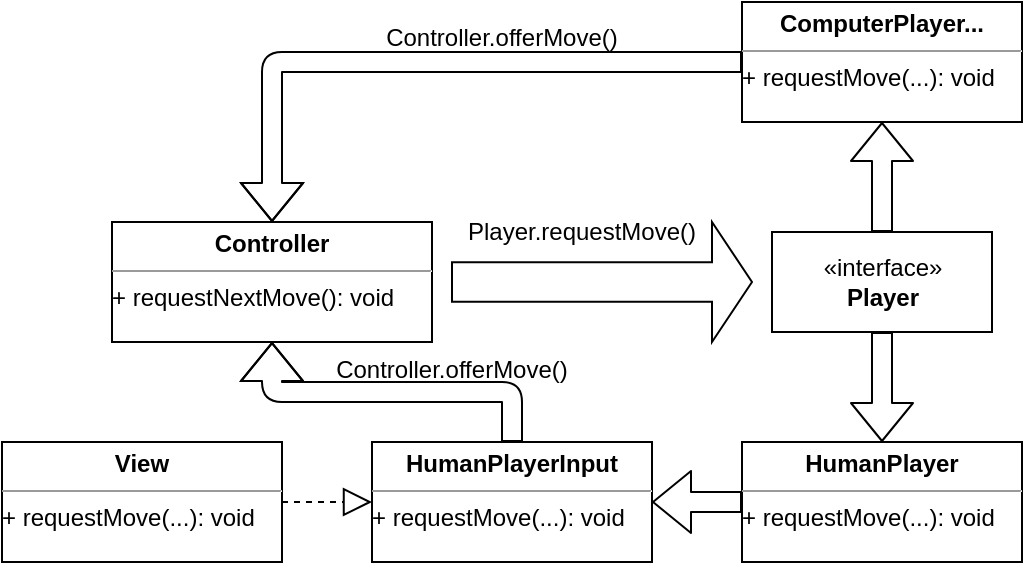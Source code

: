 <mxfile version="10.8.9" type="device"><diagram id="mYjgrQsIBCUxlBRPsm-G" name="Page-1"><mxGraphModel dx="1487" dy="763" grid="1" gridSize="10" guides="1" tooltips="1" connect="1" arrows="1" fold="1" page="1" pageScale="1" pageWidth="827" pageHeight="1169" math="0" shadow="0"><root><mxCell id="0"/><mxCell id="1" parent="0"/><mxCell id="poFUn4MMePs5phlftMu--1" value="&lt;p style=&quot;margin: 0px ; margin-top: 4px ; text-align: center&quot;&gt;&lt;b&gt;Controller&lt;/b&gt;&lt;/p&gt;&lt;hr size=&quot;1&quot;&gt;&lt;div style=&quot;height: 2px&quot;&gt;+ requestNextMove(): void&lt;br&gt;&lt;/div&gt;" style="verticalAlign=top;align=left;overflow=fill;fontSize=12;fontFamily=Helvetica;html=1;" vertex="1" parent="1"><mxGeometry x="50" y="160" width="160" height="60" as="geometry"/></mxCell><mxCell id="poFUn4MMePs5phlftMu--3" value="«interface»&lt;br&gt;&lt;b&gt;Player&lt;/b&gt;" style="html=1;" vertex="1" parent="1"><mxGeometry x="380" y="165" width="110" height="50" as="geometry"/></mxCell><mxCell id="poFUn4MMePs5phlftMu--4" value="&lt;p style=&quot;margin: 0px ; margin-top: 4px ; text-align: center&quot;&gt;&lt;b&gt;ComputerPlayer...&lt;/b&gt;&lt;br&gt;&lt;/p&gt;&lt;hr size=&quot;1&quot;&gt;&lt;div style=&quot;height: 2px&quot;&gt;+ requestMove(...): void&lt;/div&gt;" style="verticalAlign=top;align=left;overflow=fill;fontSize=12;fontFamily=Helvetica;html=1;" vertex="1" parent="1"><mxGeometry x="365" y="50" width="140" height="60" as="geometry"/></mxCell><mxCell id="poFUn4MMePs5phlftMu--5" value="&lt;p style=&quot;margin: 0px ; margin-top: 4px ; text-align: center&quot;&gt;&lt;b&gt;HumanPlayer&lt;/b&gt;&lt;br&gt;&lt;/p&gt;&lt;hr size=&quot;1&quot;&gt;&lt;div style=&quot;height: 2px&quot;&gt;+ requestMove(...): void&lt;/div&gt;" style="verticalAlign=top;align=left;overflow=fill;fontSize=12;fontFamily=Helvetica;html=1;" vertex="1" parent="1"><mxGeometry x="365" y="270" width="140" height="60" as="geometry"/></mxCell><mxCell id="poFUn4MMePs5phlftMu--6" value="&lt;p style=&quot;margin: 0px ; margin-top: 4px ; text-align: center&quot;&gt;&lt;b&gt;HumanPlayerInput&lt;/b&gt;&lt;br&gt;&lt;/p&gt;&lt;hr size=&quot;1&quot;&gt;&lt;div style=&quot;height: 2px&quot;&gt;+ requestMove(...): void&lt;br&gt;&lt;/div&gt;" style="verticalAlign=top;align=left;overflow=fill;fontSize=12;fontFamily=Helvetica;html=1;" vertex="1" parent="1"><mxGeometry x="180" y="270" width="140" height="60" as="geometry"/></mxCell><mxCell id="poFUn4MMePs5phlftMu--7" value="&lt;p style=&quot;margin: 0px ; margin-top: 4px ; text-align: center&quot;&gt;&lt;b&gt;View&lt;/b&gt;&lt;br&gt;&lt;/p&gt;&lt;hr size=&quot;1&quot;&gt;&lt;div style=&quot;height: 2px&quot;&gt;+ requestMove(...): void&lt;/div&gt;" style="verticalAlign=top;align=left;overflow=fill;fontSize=12;fontFamily=Helvetica;html=1;" vertex="1" parent="1"><mxGeometry x="-5" y="270" width="140" height="60" as="geometry"/></mxCell><mxCell id="poFUn4MMePs5phlftMu--13" value="" style="group" vertex="1" connectable="0" parent="1"><mxGeometry x="220" y="155" width="150" height="65" as="geometry"/></mxCell><mxCell id="poFUn4MMePs5phlftMu--8" value="" style="html=1;shadow=0;dashed=0;align=center;verticalAlign=middle;shape=mxgraph.arrows2.arrow;dy=0.67;dx=20;notch=0;" vertex="1" parent="poFUn4MMePs5phlftMu--13"><mxGeometry y="5" width="150" height="60" as="geometry"/></mxCell><mxCell id="poFUn4MMePs5phlftMu--9" value="Player.requestMove()" style="text;html=1;strokeColor=none;fillColor=none;align=center;verticalAlign=middle;whiteSpace=wrap;rounded=0;" vertex="1" parent="poFUn4MMePs5phlftMu--13"><mxGeometry width="130" height="20" as="geometry"/></mxCell><mxCell id="poFUn4MMePs5phlftMu--21" value="" style="endArrow=block;dashed=1;endFill=0;endSize=12;html=1;entryX=0;entryY=0.5;entryDx=0;entryDy=0;exitX=1;exitY=0.5;exitDx=0;exitDy=0;" edge="1" parent="1" source="poFUn4MMePs5phlftMu--7" target="poFUn4MMePs5phlftMu--6"><mxGeometry width="160" relative="1" as="geometry"><mxPoint y="350" as="sourcePoint"/><mxPoint x="160" y="350" as="targetPoint"/></mxGeometry></mxCell><mxCell id="poFUn4MMePs5phlftMu--15" value="Controller.offerMove()" style="text;html=1;strokeColor=none;fillColor=none;align=center;verticalAlign=middle;whiteSpace=wrap;rounded=0;" vertex="1" parent="1"><mxGeometry x="180" y="58" width="130" height="20" as="geometry"/></mxCell><mxCell id="poFUn4MMePs5phlftMu--22" value="" style="shape=flexArrow;endArrow=classic;html=1;entryX=0.5;entryY=0;entryDx=0;entryDy=0;exitX=0;exitY=0.5;exitDx=0;exitDy=0;edgeStyle=orthogonalEdgeStyle;curved=1;" edge="1" parent="1" source="poFUn4MMePs5phlftMu--4" target="poFUn4MMePs5phlftMu--1"><mxGeometry width="50" height="50" relative="1" as="geometry"><mxPoint y="400" as="sourcePoint"/><mxPoint x="50" y="350" as="targetPoint"/></mxGeometry></mxCell><mxCell id="poFUn4MMePs5phlftMu--23" value="" style="shape=flexArrow;endArrow=classic;html=1;entryX=0.5;entryY=1;entryDx=0;entryDy=0;exitX=0.5;exitY=0;exitDx=0;exitDy=0;edgeStyle=orthogonalEdgeStyle;curved=1;" edge="1" parent="1" source="poFUn4MMePs5phlftMu--6" target="poFUn4MMePs5phlftMu--1"><mxGeometry width="50" height="50" relative="1" as="geometry"><mxPoint y="400" as="sourcePoint"/><mxPoint x="50" y="350" as="targetPoint"/></mxGeometry></mxCell><mxCell id="poFUn4MMePs5phlftMu--24" value="Controller.offerMove()" style="text;html=1;strokeColor=none;fillColor=none;align=center;verticalAlign=middle;whiteSpace=wrap;rounded=0;" vertex="1" parent="1"><mxGeometry x="155" y="224" width="130" height="20" as="geometry"/></mxCell><mxCell id="poFUn4MMePs5phlftMu--26" value="" style="shape=flexArrow;endArrow=classic;html=1;entryX=0.5;entryY=1;entryDx=0;entryDy=0;exitX=0.5;exitY=0;exitDx=0;exitDy=0;" edge="1" parent="1" source="poFUn4MMePs5phlftMu--3" target="poFUn4MMePs5phlftMu--4"><mxGeometry width="50" height="50" relative="1" as="geometry"><mxPoint y="400" as="sourcePoint"/><mxPoint x="50" y="350" as="targetPoint"/></mxGeometry></mxCell><mxCell id="poFUn4MMePs5phlftMu--27" value="" style="shape=flexArrow;endArrow=classic;html=1;entryX=0.5;entryY=0;entryDx=0;entryDy=0;exitX=0.5;exitY=1;exitDx=0;exitDy=0;" edge="1" parent="1" source="poFUn4MMePs5phlftMu--3" target="poFUn4MMePs5phlftMu--5"><mxGeometry width="50" height="50" relative="1" as="geometry"><mxPoint y="400" as="sourcePoint"/><mxPoint x="50" y="350" as="targetPoint"/></mxGeometry></mxCell><mxCell id="poFUn4MMePs5phlftMu--28" value="" style="shape=flexArrow;endArrow=classic;html=1;entryX=1;entryY=0.5;entryDx=0;entryDy=0;exitX=0;exitY=0.5;exitDx=0;exitDy=0;" edge="1" parent="1" source="poFUn4MMePs5phlftMu--5" target="poFUn4MMePs5phlftMu--6"><mxGeometry width="50" height="50" relative="1" as="geometry"><mxPoint y="400" as="sourcePoint"/><mxPoint x="50" y="350" as="targetPoint"/></mxGeometry></mxCell></root></mxGraphModel></diagram></mxfile>